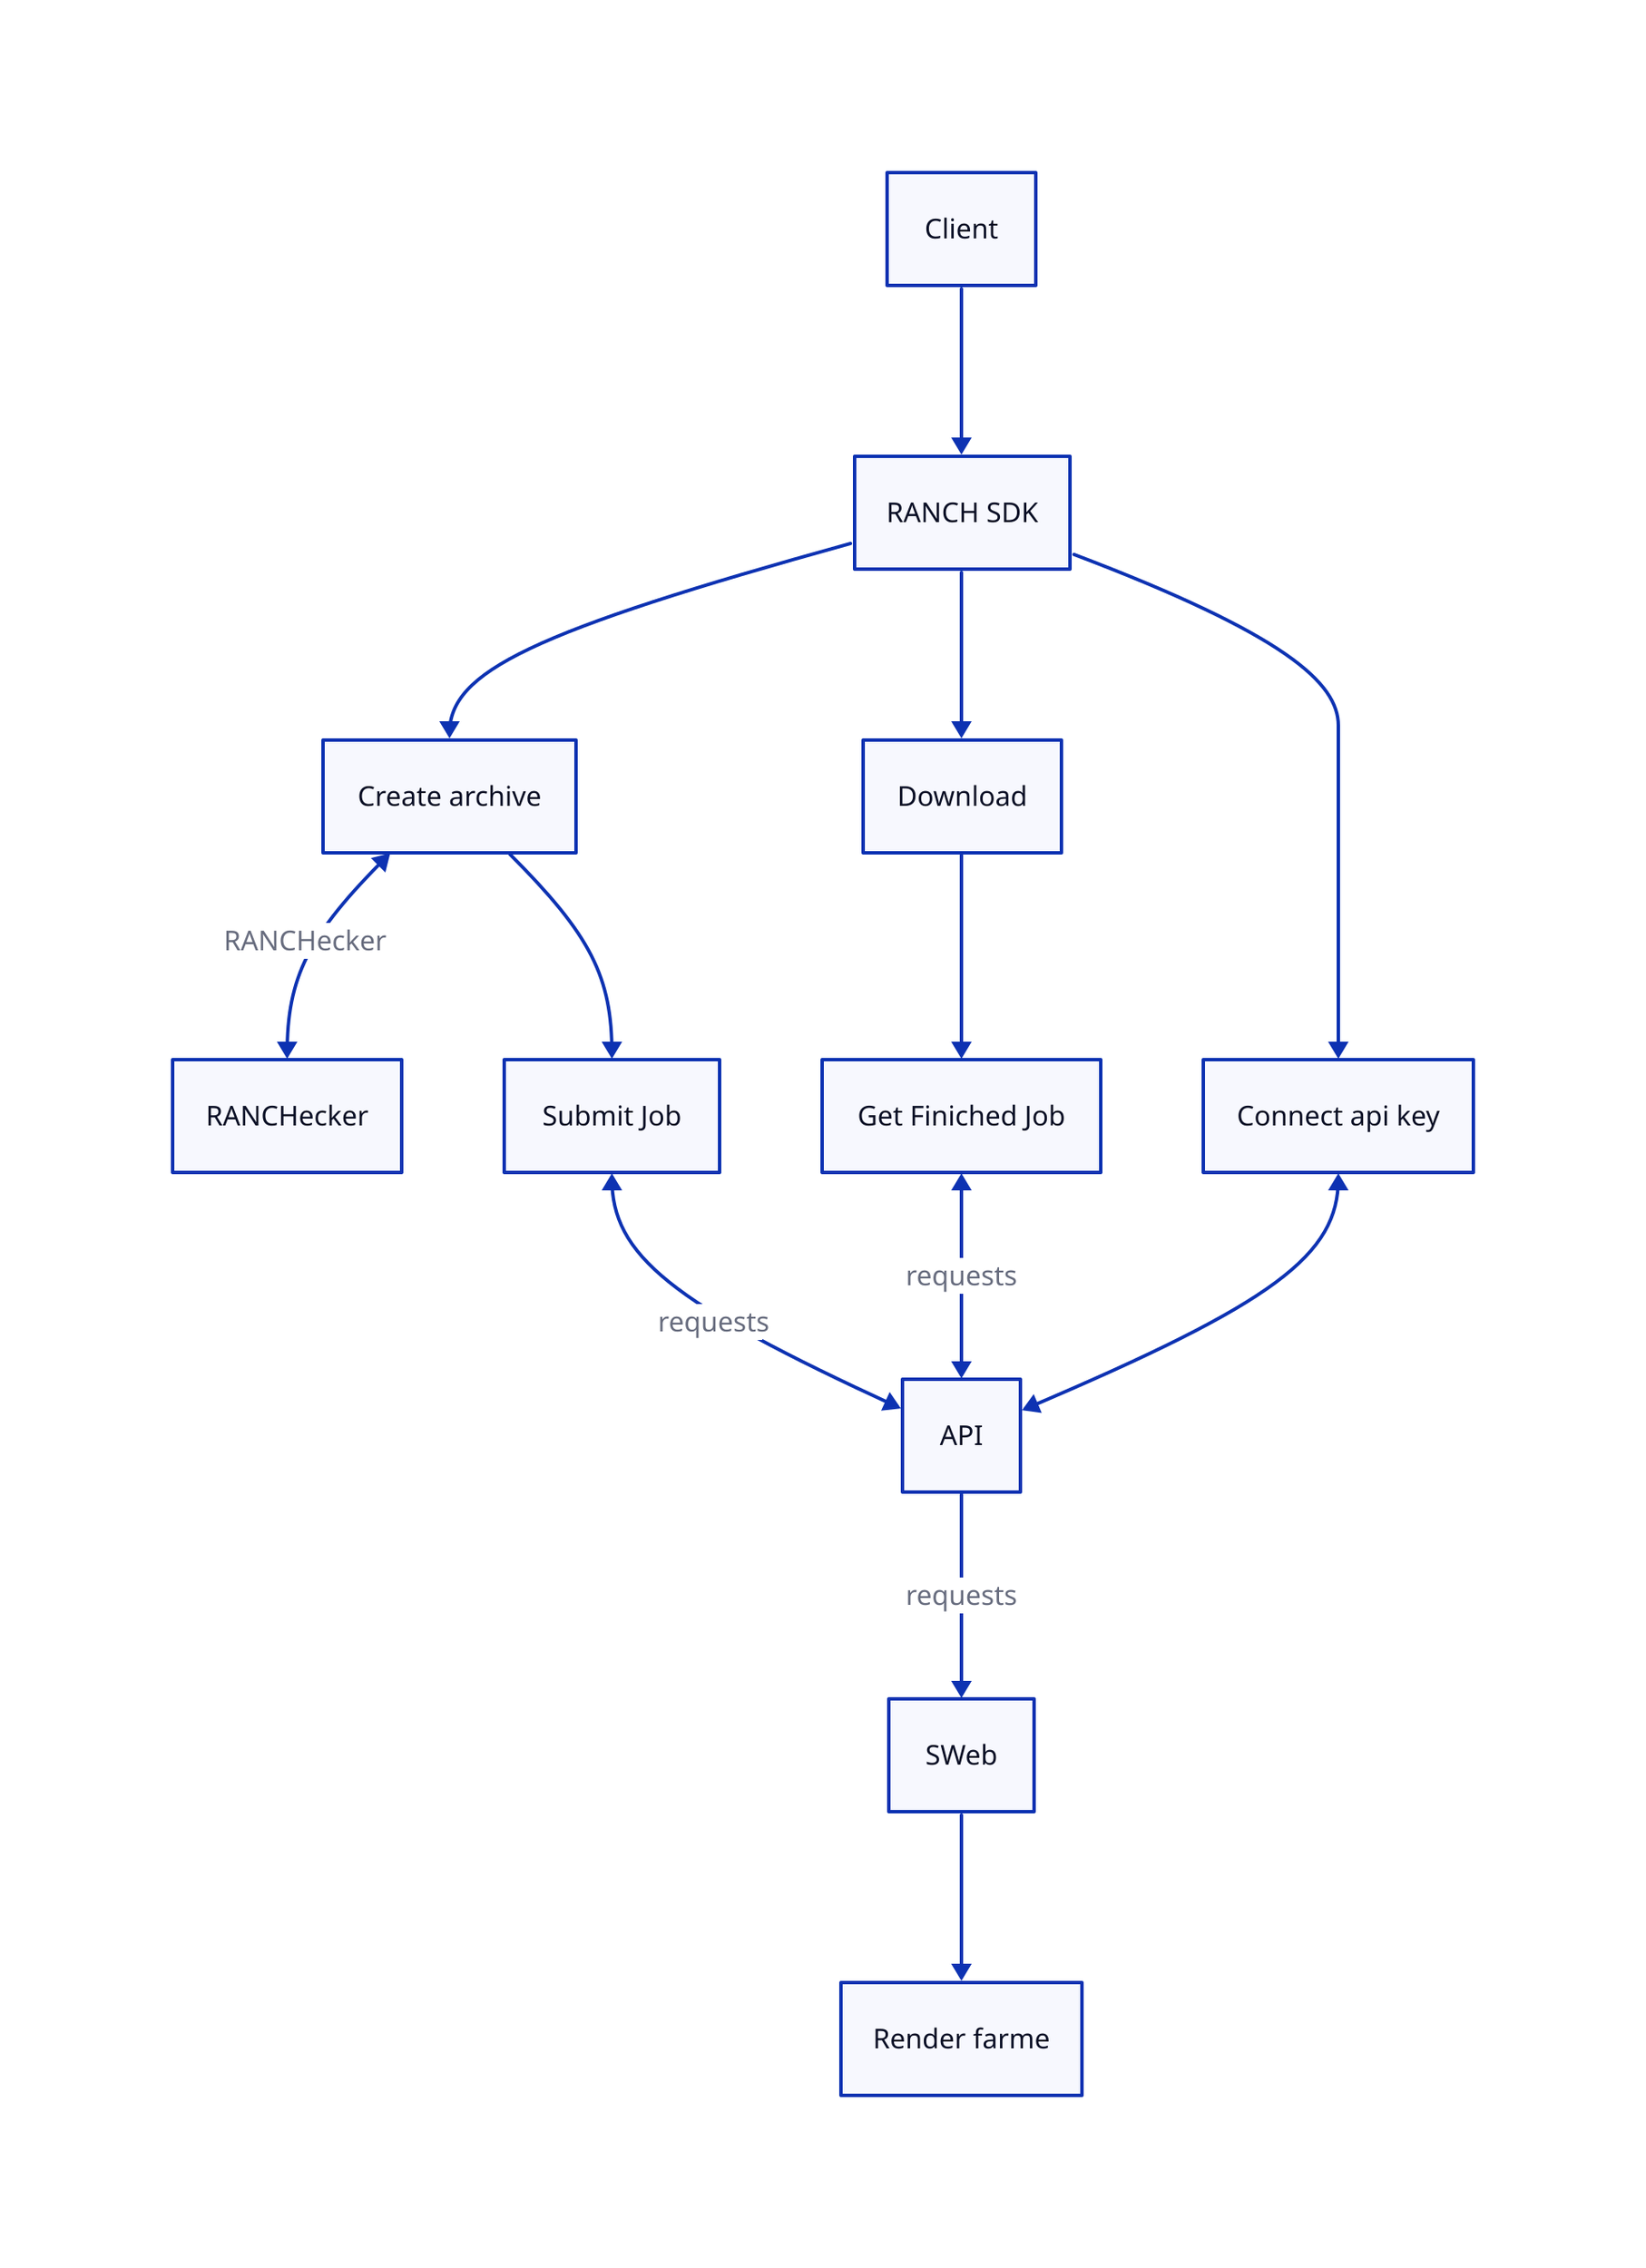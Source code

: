 
Client -> RANCH SDK
Create archive <-> RANCHecker : RANCHecker
RANCH SDK -> Create archive
Create archive -> Submit Job
Submit Job <-> API : requests
API -> SWeb : requests
Sweb -> Render farme



RANCH SDK -> Download
Download  -> Get Finiched Job
Get Finiched Job <->  API : requests
RANCH SDK -> Connect api key
Connect api key <-> API